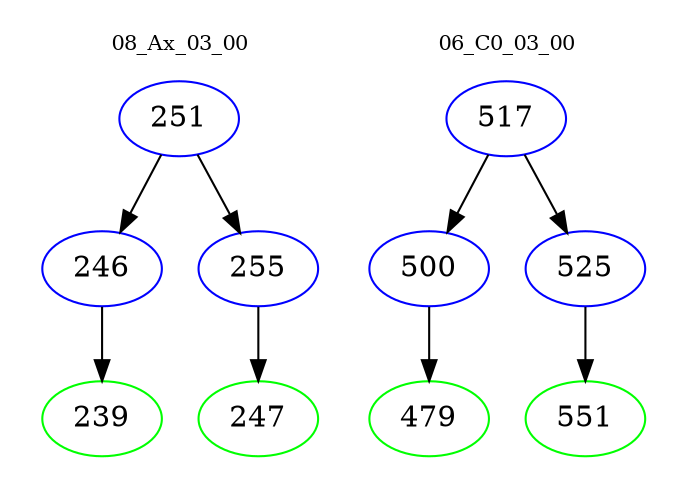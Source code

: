digraph{
subgraph cluster_0 {
color = white
label = "08_Ax_03_00";
fontsize=10;
T0_251 [label="251", color="blue"]
T0_251 -> T0_246 [color="black"]
T0_246 [label="246", color="blue"]
T0_246 -> T0_239 [color="black"]
T0_239 [label="239", color="green"]
T0_251 -> T0_255 [color="black"]
T0_255 [label="255", color="blue"]
T0_255 -> T0_247 [color="black"]
T0_247 [label="247", color="green"]
}
subgraph cluster_1 {
color = white
label = "06_C0_03_00";
fontsize=10;
T1_517 [label="517", color="blue"]
T1_517 -> T1_500 [color="black"]
T1_500 [label="500", color="blue"]
T1_500 -> T1_479 [color="black"]
T1_479 [label="479", color="green"]
T1_517 -> T1_525 [color="black"]
T1_525 [label="525", color="blue"]
T1_525 -> T1_551 [color="black"]
T1_551 [label="551", color="green"]
}
}

